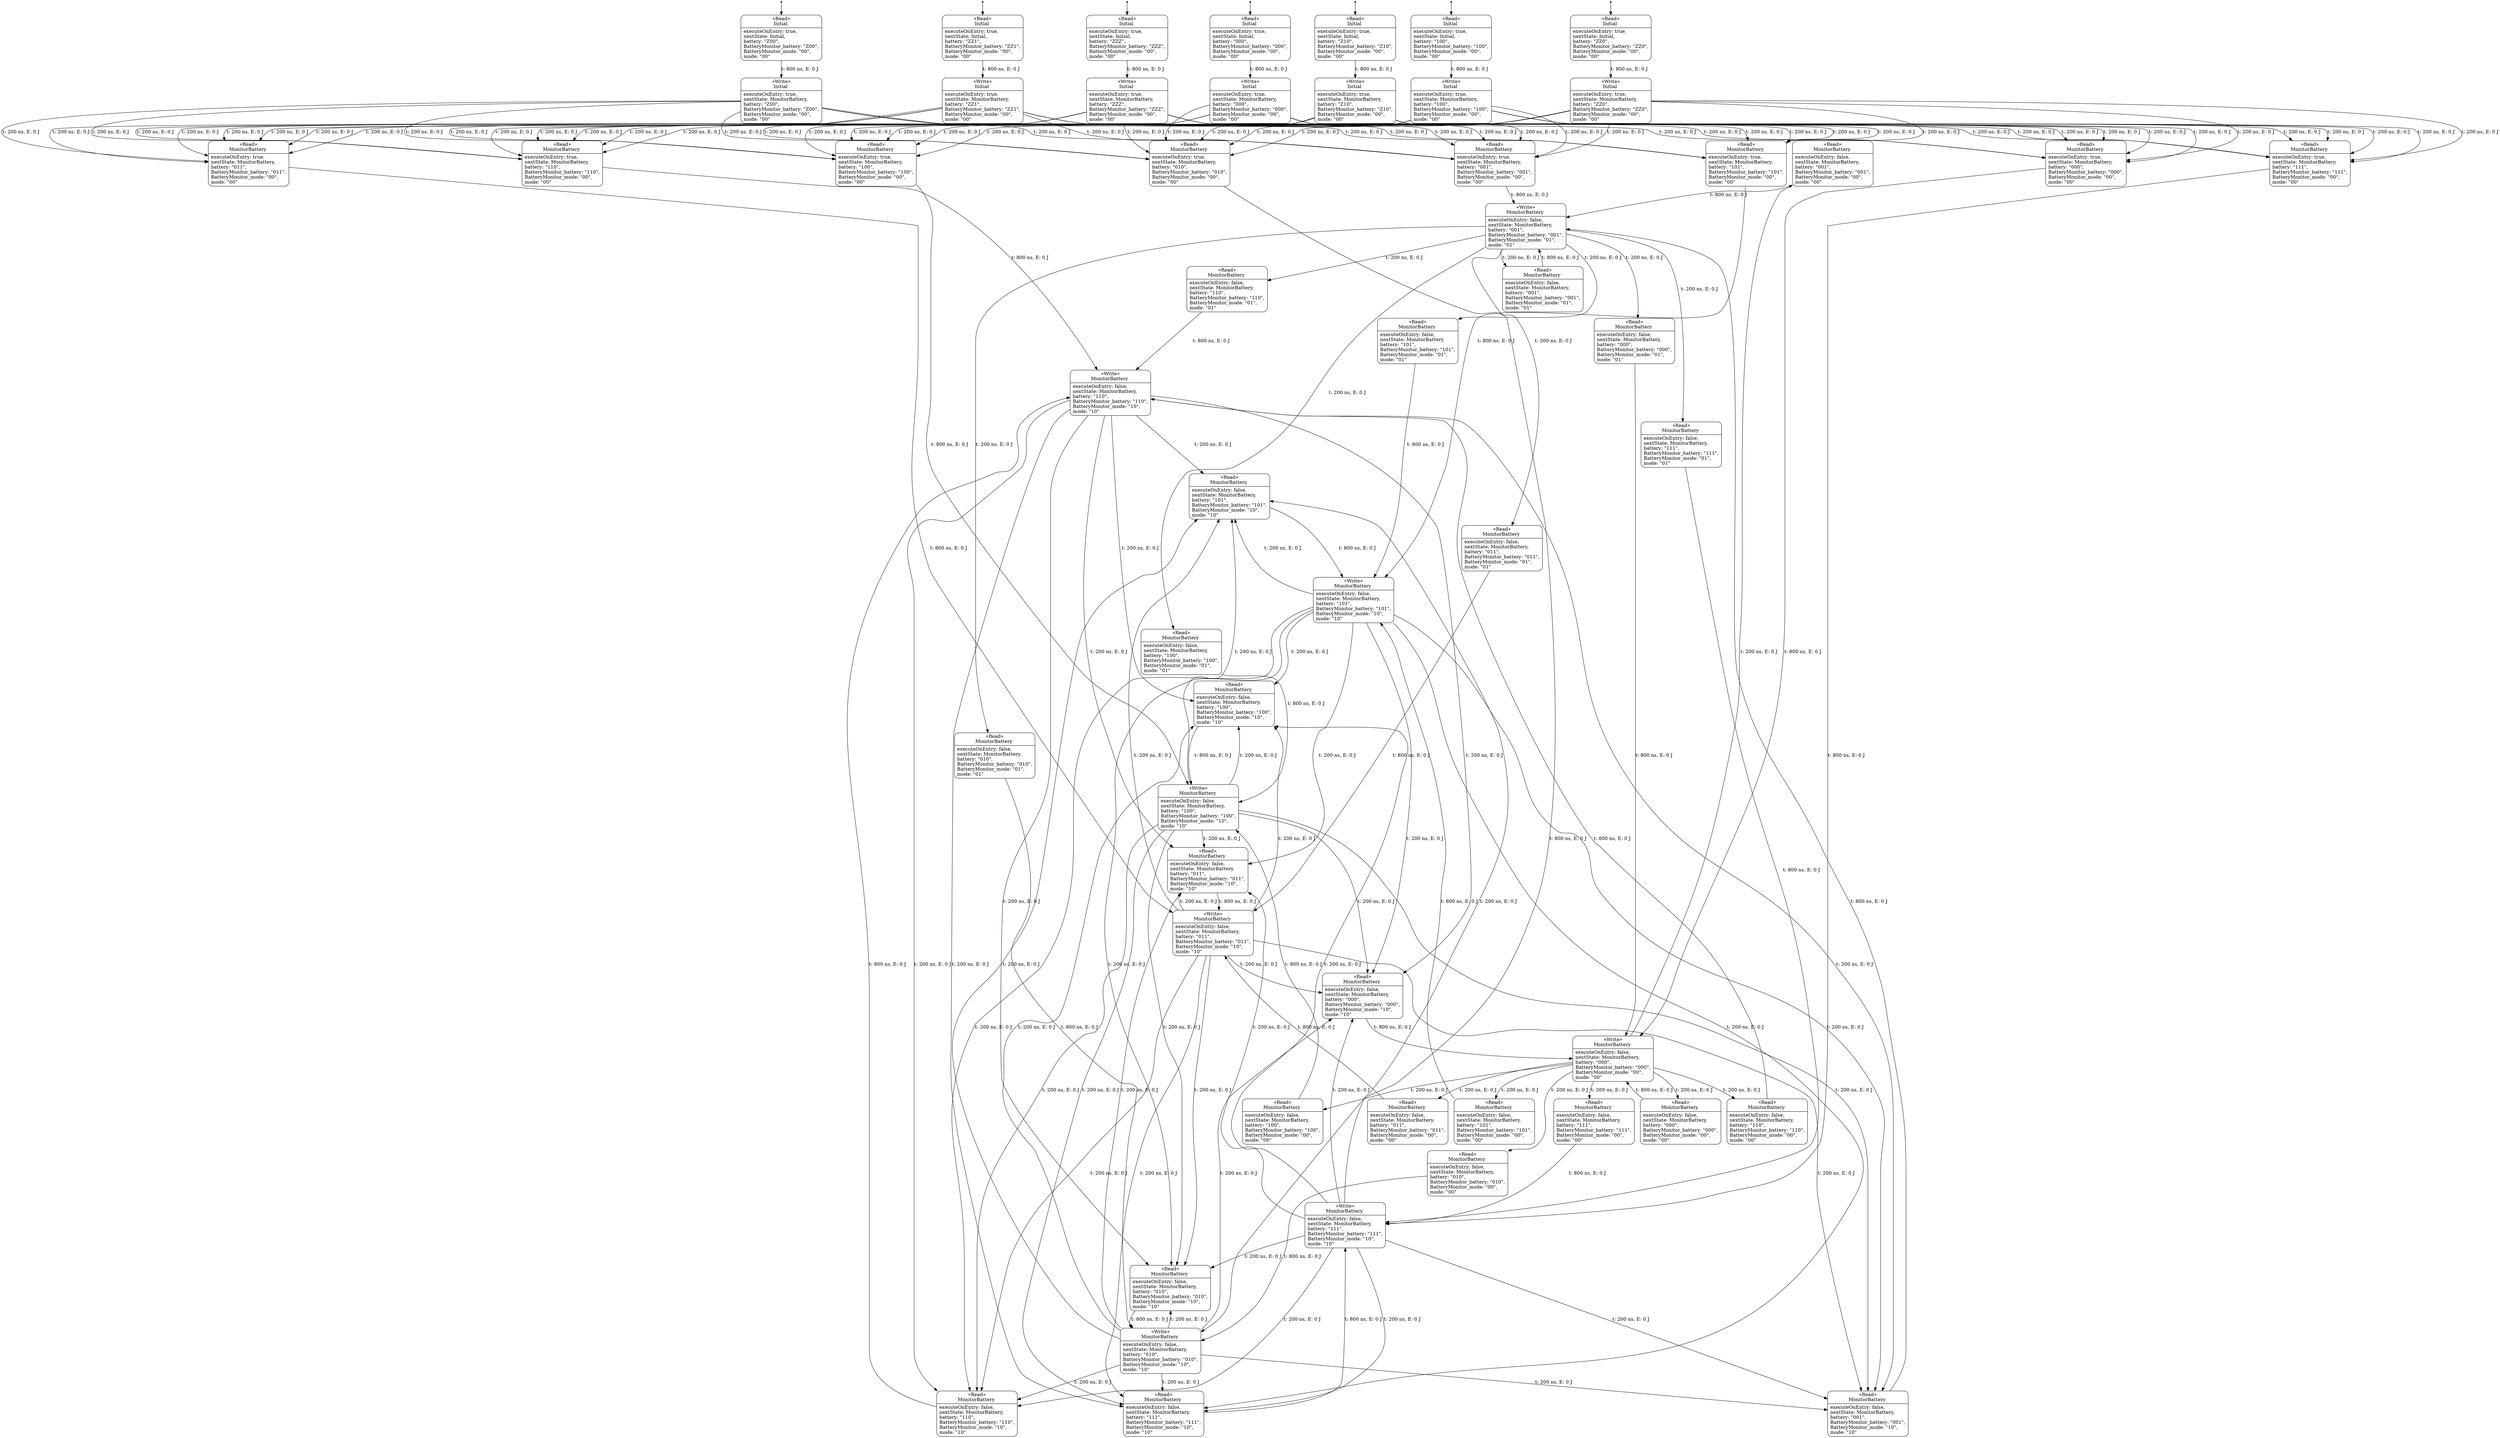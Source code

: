 digraph {
    "0" [style=rounded shape=record label="{\ «Read»\nMonitorBattery | executeOnEntry: false,\lnextState: MonitorBattery,\lbattery: \"001\",\lBatteryMonitor_battery: \"001\",\lBatteryMonitor_mode: \"00\",\lmode: \"00\"\l}"]
    "1" [style=rounded shape=record label="{\ «Read»\nMonitorBattery | executeOnEntry: false,\lnextState: MonitorBattery,\lbattery: \"001\",\lBatteryMonitor_battery: \"001\",\lBatteryMonitor_mode: \"10\",\lmode: \"10\"\l}"]
    "2" [style=rounded shape=record label="{\ «Write»\nMonitorBattery | executeOnEntry: false,\lnextState: MonitorBattery,\lbattery: \"010\",\lBatteryMonitor_battery: \"010\",\lBatteryMonitor_mode: \"10\",\lmode: \"10\"\l}"]
    "3" [style=rounded shape=record label="{\ «Write»\nInitial | executeOnEntry: true,\lnextState: MonitorBattery,\lbattery: \"Z10\",\lBatteryMonitor_battery: \"Z10\",\lBatteryMonitor_mode: \"00\",\lmode: \"00\"\l}"]
    "4" [style=rounded shape=record label="{\ «Read»\nMonitorBattery | executeOnEntry: false,\lnextState: MonitorBattery,\lbattery: \"110\",\lBatteryMonitor_battery: \"110\",\lBatteryMonitor_mode: \"01\",\lmode: \"01\"\l}"]
    "5" [style=rounded shape=record label="{\ «Read»\nMonitorBattery | executeOnEntry: false,\lnextState: MonitorBattery,\lbattery: \"101\",\lBatteryMonitor_battery: \"101\",\lBatteryMonitor_mode: \"10\",\lmode: \"10\"\l}"]
    "6" [style=rounded shape=record label="{\ «Read»\nMonitorBattery | executeOnEntry: false,\lnextState: MonitorBattery,\lbattery: \"010\",\lBatteryMonitor_battery: \"010\",\lBatteryMonitor_mode: \"01\",\lmode: \"01\"\l}"]
    "7" [style=rounded shape=record label="{\ «Read»\nMonitorBattery | executeOnEntry: false,\lnextState: MonitorBattery,\lbattery: \"001\",\lBatteryMonitor_battery: \"001\",\lBatteryMonitor_mode: \"01\",\lmode: \"01\"\l}"]
    "8" [style=rounded shape=record label="{\ «Write»\nMonitorBattery | executeOnEntry: false,\lnextState: MonitorBattery,\lbattery: \"101\",\lBatteryMonitor_battery: \"101\",\lBatteryMonitor_mode: \"10\",\lmode: \"10\"\l}"]
    "9" [style=rounded shape=record label="{\ «Write»\nMonitorBattery | executeOnEntry: false,\lnextState: MonitorBattery,\lbattery: \"100\",\lBatteryMonitor_battery: \"100\",\lBatteryMonitor_mode: \"10\",\lmode: \"10\"\l}"]
    "10" [style=rounded shape=record label="{\ «Read»\nMonitorBattery | executeOnEntry: false,\lnextState: MonitorBattery,\lbattery: \"010\",\lBatteryMonitor_battery: \"010\",\lBatteryMonitor_mode: \"10\",\lmode: \"10\"\l}"]
    "11" [style=rounded shape=record label="{\ «Read»\nMonitorBattery | executeOnEntry: false,\lnextState: MonitorBattery,\lbattery: \"110\",\lBatteryMonitor_battery: \"110\",\lBatteryMonitor_mode: \"10\",\lmode: \"10\"\l}"]
    "12" [style=rounded shape=record label="{\ «Read»\nMonitorBattery | executeOnEntry: false,\lnextState: MonitorBattery,\lbattery: \"011\",\lBatteryMonitor_battery: \"011\",\lBatteryMonitor_mode: \"01\",\lmode: \"01\"\l}"]
    "13-0" [shape=point]
    "13" [style=rounded shape=record label="{\ «Read»\nInitial | executeOnEntry: true,\lnextState: Initial,\lbattery: \"ZZ0\",\lBatteryMonitor_battery: \"ZZ0\",\lBatteryMonitor_mode: \"00\",\lmode: \"00\"\l}"]
    "13-0" -> "13"
    "14" [style=rounded shape=record label="{\ «Read»\nMonitorBattery | executeOnEntry: false,\lnextState: MonitorBattery,\lbattery: \"110\",\lBatteryMonitor_battery: \"110\",\lBatteryMonitor_mode: \"00\",\lmode: \"00\"\l}"]
    "15" [style=rounded shape=record label="{\ «Read»\nMonitorBattery | executeOnEntry: false,\lnextState: MonitorBattery,\lbattery: \"111\",\lBatteryMonitor_battery: \"111\",\lBatteryMonitor_mode: \"01\",\lmode: \"01\"\l}"]
    "16" [style=rounded shape=record label="{\ «Read»\nMonitorBattery | executeOnEntry: false,\lnextState: MonitorBattery,\lbattery: \"111\",\lBatteryMonitor_battery: \"111\",\lBatteryMonitor_mode: \"10\",\lmode: \"10\"\l}"]
    "17" [style=rounded shape=record label="{\ «Read»\nMonitorBattery | executeOnEntry: false,\lnextState: MonitorBattery,\lbattery: \"000\",\lBatteryMonitor_battery: \"000\",\lBatteryMonitor_mode: \"10\",\lmode: \"10\"\l}"]
    "18" [style=rounded shape=record label="{\ «Read»\nMonitorBattery | executeOnEntry: false,\lnextState: MonitorBattery,\lbattery: \"011\",\lBatteryMonitor_battery: \"011\",\lBatteryMonitor_mode: \"10\",\lmode: \"10\"\l}"]
    "19-0" [shape=point]
    "19" [style=rounded shape=record label="{\ «Read»\nInitial | executeOnEntry: true,\lnextState: Initial,\lbattery: \"ZZ1\",\lBatteryMonitor_battery: \"ZZ1\",\lBatteryMonitor_mode: \"00\",\lmode: \"00\"\l}"]
    "19-0" -> "19"
    "20" [style=rounded shape=record label="{\ «Read»\nMonitorBattery | executeOnEntry: true,\lnextState: MonitorBattery,\lbattery: \"011\",\lBatteryMonitor_battery: \"011\",\lBatteryMonitor_mode: \"00\",\lmode: \"00\"\l}"]
    "21" [style=rounded shape=record label="{\ «Write»\nInitial | executeOnEntry: true,\lnextState: MonitorBattery,\lbattery: \"000\",\lBatteryMonitor_battery: \"000\",\lBatteryMonitor_mode: \"00\",\lmode: \"00\"\l}"]
    "22-0" [shape=point]
    "22" [style=rounded shape=record label="{\ «Read»\nInitial | executeOnEntry: true,\lnextState: Initial,\lbattery: \"100\",\lBatteryMonitor_battery: \"100\",\lBatteryMonitor_mode: \"00\",\lmode: \"00\"\l}"]
    "22-0" -> "22"
    "23" [style=rounded shape=record label="{\ «Write»\nMonitorBattery | executeOnEntry: false,\lnextState: MonitorBattery,\lbattery: \"001\",\lBatteryMonitor_battery: \"001\",\lBatteryMonitor_mode: \"01\",\lmode: \"01\"\l}"]
    "24" [style=rounded shape=record label="{\ «Write»\nMonitorBattery | executeOnEntry: false,\lnextState: MonitorBattery,\lbattery: \"110\",\lBatteryMonitor_battery: \"110\",\lBatteryMonitor_mode: \"10\",\lmode: \"10\"\l}"]
    "25" [style=rounded shape=record label="{\ «Write»\nInitial | executeOnEntry: true,\lnextState: MonitorBattery,\lbattery: \"Z00\",\lBatteryMonitor_battery: \"Z00\",\lBatteryMonitor_mode: \"00\",\lmode: \"00\"\l}"]
    "26" [style=rounded shape=record label="{\ «Read»\nMonitorBattery | executeOnEntry: true,\lnextState: MonitorBattery,\lbattery: \"001\",\lBatteryMonitor_battery: \"001\",\lBatteryMonitor_mode: \"00\",\lmode: \"00\"\l}"]
    "27" [style=rounded shape=record label="{\ «Read»\nMonitorBattery | executeOnEntry: false,\lnextState: MonitorBattery,\lbattery: \"111\",\lBatteryMonitor_battery: \"111\",\lBatteryMonitor_mode: \"00\",\lmode: \"00\"\l}"]
    "28" [style=rounded shape=record label="{\ «Read»\nMonitorBattery | executeOnEntry: false,\lnextState: MonitorBattery,\lbattery: \"100\",\lBatteryMonitor_battery: \"100\",\lBatteryMonitor_mode: \"10\",\lmode: \"10\"\l}"]
    "29" [style=rounded shape=record label="{\ «Read»\nMonitorBattery | executeOnEntry: false,\lnextState: MonitorBattery,\lbattery: \"011\",\lBatteryMonitor_battery: \"011\",\lBatteryMonitor_mode: \"00\",\lmode: \"00\"\l}"]
    "30" [style=rounded shape=record label="{\ «Write»\nMonitorBattery | executeOnEntry: false,\lnextState: MonitorBattery,\lbattery: \"011\",\lBatteryMonitor_battery: \"011\",\lBatteryMonitor_mode: \"10\",\lmode: \"10\"\l}"]
    "31" [style=rounded shape=record label="{\ «Read»\nMonitorBattery | executeOnEntry: false,\lnextState: MonitorBattery,\lbattery: \"100\",\lBatteryMonitor_battery: \"100\",\lBatteryMonitor_mode: \"01\",\lmode: \"01\"\l}"]
    "32" [style=rounded shape=record label="{\ «Read»\nMonitorBattery | executeOnEntry: true,\lnextState: MonitorBattery,\lbattery: \"000\",\lBatteryMonitor_battery: \"000\",\lBatteryMonitor_mode: \"00\",\lmode: \"00\"\l}"]
    "33" [style=rounded shape=record label="{\ «Read»\nMonitorBattery | executeOnEntry: true,\lnextState: MonitorBattery,\lbattery: \"110\",\lBatteryMonitor_battery: \"110\",\lBatteryMonitor_mode: \"00\",\lmode: \"00\"\l}"]
    "34-0" [shape=point]
    "34" [style=rounded shape=record label="{\ «Read»\nInitial | executeOnEntry: true,\lnextState: Initial,\lbattery: \"Z00\",\lBatteryMonitor_battery: \"Z00\",\lBatteryMonitor_mode: \"00\",\lmode: \"00\"\l}"]
    "34-0" -> "34"
    "35" [style=rounded shape=record label="{\ «Read»\nMonitorBattery | executeOnEntry: false,\lnextState: MonitorBattery,\lbattery: \"000\",\lBatteryMonitor_battery: \"000\",\lBatteryMonitor_mode: \"00\",\lmode: \"00\"\l}"]
    "36" [style=rounded shape=record label="{\ «Read»\nMonitorBattery | executeOnEntry: false,\lnextState: MonitorBattery,\lbattery: \"100\",\lBatteryMonitor_battery: \"100\",\lBatteryMonitor_mode: \"00\",\lmode: \"00\"\l}"]
    "37" [style=rounded shape=record label="{\ «Read»\nMonitorBattery | executeOnEntry: true,\lnextState: MonitorBattery,\lbattery: \"101\",\lBatteryMonitor_battery: \"101\",\lBatteryMonitor_mode: \"00\",\lmode: \"00\"\l}"]
    "38" [style=rounded shape=record label="{\ «Write»\nInitial | executeOnEntry: true,\lnextState: MonitorBattery,\lbattery: \"ZZZ\",\lBatteryMonitor_battery: \"ZZZ\",\lBatteryMonitor_mode: \"00\",\lmode: \"00\"\l}"]
    "39" [style=rounded shape=record label="{\ «Write»\nMonitorBattery | executeOnEntry: false,\lnextState: MonitorBattery,\lbattery: \"111\",\lBatteryMonitor_battery: \"111\",\lBatteryMonitor_mode: \"10\",\lmode: \"10\"\l}"]
    "40" [style=rounded shape=record label="{\ «Write»\nMonitorBattery | executeOnEntry: false,\lnextState: MonitorBattery,\lbattery: \"000\",\lBatteryMonitor_battery: \"000\",\lBatteryMonitor_mode: \"00\",\lmode: \"00\"\l}"]
    "41" [style=rounded shape=record label="{\ «Read»\nMonitorBattery | executeOnEntry: false,\lnextState: MonitorBattery,\lbattery: \"101\",\lBatteryMonitor_battery: \"101\",\lBatteryMonitor_mode: \"01\",\lmode: \"01\"\l}"]
    "42" [style=rounded shape=record label="{\ «Write»\nInitial | executeOnEntry: true,\lnextState: MonitorBattery,\lbattery: \"100\",\lBatteryMonitor_battery: \"100\",\lBatteryMonitor_mode: \"00\",\lmode: \"00\"\l}"]
    "43" [style=rounded shape=record label="{\ «Read»\nMonitorBattery | executeOnEntry: true,\lnextState: MonitorBattery,\lbattery: \"010\",\lBatteryMonitor_battery: \"010\",\lBatteryMonitor_mode: \"00\",\lmode: \"00\"\l}"]
    "44" [style=rounded shape=record label="{\ «Read»\nMonitorBattery | executeOnEntry: true,\lnextState: MonitorBattery,\lbattery: \"100\",\lBatteryMonitor_battery: \"100\",\lBatteryMonitor_mode: \"00\",\lmode: \"00\"\l}"]
    "45" [style=rounded shape=record label="{\ «Read»\nMonitorBattery | executeOnEntry: true,\lnextState: MonitorBattery,\lbattery: \"111\",\lBatteryMonitor_battery: \"111\",\lBatteryMonitor_mode: \"00\",\lmode: \"00\"\l}"]
    "46" [style=rounded shape=record label="{\ «Write»\nInitial | executeOnEntry: true,\lnextState: MonitorBattery,\lbattery: \"ZZ0\",\lBatteryMonitor_battery: \"ZZ0\",\lBatteryMonitor_mode: \"00\",\lmode: \"00\"\l}"]
    "47-0" [shape=point]
    "47" [style=rounded shape=record label="{\ «Read»\nInitial | executeOnEntry: true,\lnextState: Initial,\lbattery: \"Z10\",\lBatteryMonitor_battery: \"Z10\",\lBatteryMonitor_mode: \"00\",\lmode: \"00\"\l}"]
    "47-0" -> "47"
    "48" [style=rounded shape=record label="{\ «Write»\nInitial | executeOnEntry: true,\lnextState: MonitorBattery,\lbattery: \"ZZ1\",\lBatteryMonitor_battery: \"ZZ1\",\lBatteryMonitor_mode: \"00\",\lmode: \"00\"\l}"]
    "49-0" [shape=point]
    "49" [style=rounded shape=record label="{\ «Read»\nInitial | executeOnEntry: true,\lnextState: Initial,\lbattery: \"ZZZ\",\lBatteryMonitor_battery: \"ZZZ\",\lBatteryMonitor_mode: \"00\",\lmode: \"00\"\l}"]
    "49-0" -> "49"
    "50-0" [shape=point]
    "50" [style=rounded shape=record label="{\ «Read»\nInitial | executeOnEntry: true,\lnextState: Initial,\lbattery: \"000\",\lBatteryMonitor_battery: \"000\",\lBatteryMonitor_mode: \"00\",\lmode: \"00\"\l}"]
    "50-0" -> "50"
    "51" [style=rounded shape=record label="{\ «Read»\nMonitorBattery | executeOnEntry: false,\lnextState: MonitorBattery,\lbattery: \"000\",\lBatteryMonitor_battery: \"000\",\lBatteryMonitor_mode: \"01\",\lmode: \"01\"\l}"]
    "52" [style=rounded shape=record label="{\ «Read»\nMonitorBattery | executeOnEntry: false,\lnextState: MonitorBattery,\lbattery: \"010\",\lBatteryMonitor_battery: \"010\",\lBatteryMonitor_mode: \"00\",\lmode: \"00\"\l}"]
    "53" [style=rounded shape=record label="{\ «Read»\nMonitorBattery | executeOnEntry: false,\lnextState: MonitorBattery,\lbattery: \"101\",\lBatteryMonitor_battery: \"101\",\lBatteryMonitor_mode: \"00\",\lmode: \"00\"\l}"]
    "0" -> "23" [label="t: 800 ns, E: 0 J"]
    "1" -> "23" [label="t: 800 ns, E: 0 J"]
    "2" -> "17" [label="t: 200 ns, E: 0 J"]
    "2" -> "28" [label="t: 200 ns, E: 0 J"]
    "2" -> "10" [label="t: 200 ns, E: 0 J"]
    "2" -> "11" [label="t: 200 ns, E: 0 J"]
    "2" -> "1" [label="t: 200 ns, E: 0 J"]
    "2" -> "5" [label="t: 200 ns, E: 0 J"]
    "2" -> "18" [label="t: 200 ns, E: 0 J"]
    "2" -> "16" [label="t: 200 ns, E: 0 J"]
    "3" -> "32" [label="t: 200 ns, E: 0 J"]
    "3" -> "44" [label="t: 200 ns, E: 0 J"]
    "3" -> "43" [label="t: 200 ns, E: 0 J"]
    "3" -> "33" [label="t: 200 ns, E: 0 J"]
    "3" -> "26" [label="t: 200 ns, E: 0 J"]
    "3" -> "37" [label="t: 200 ns, E: 0 J"]
    "3" -> "20" [label="t: 200 ns, E: 0 J"]
    "3" -> "45" [label="t: 200 ns, E: 0 J"]
    "4" -> "24" [label="t: 800 ns, E: 0 J"]
    "5" -> "8" [label="t: 800 ns, E: 0 J"]
    "6" -> "2" [label="t: 800 ns, E: 0 J"]
    "7" -> "23" [label="t: 800 ns, E: 0 J"]
    "8" -> "17" [label="t: 200 ns, E: 0 J"]
    "8" -> "28" [label="t: 200 ns, E: 0 J"]
    "8" -> "10" [label="t: 200 ns, E: 0 J"]
    "8" -> "11" [label="t: 200 ns, E: 0 J"]
    "8" -> "1" [label="t: 200 ns, E: 0 J"]
    "8" -> "5" [label="t: 200 ns, E: 0 J"]
    "8" -> "18" [label="t: 200 ns, E: 0 J"]
    "8" -> "16" [label="t: 200 ns, E: 0 J"]
    "9" -> "17" [label="t: 200 ns, E: 0 J"]
    "9" -> "28" [label="t: 200 ns, E: 0 J"]
    "9" -> "10" [label="t: 200 ns, E: 0 J"]
    "9" -> "11" [label="t: 200 ns, E: 0 J"]
    "9" -> "1" [label="t: 200 ns, E: 0 J"]
    "9" -> "5" [label="t: 200 ns, E: 0 J"]
    "9" -> "18" [label="t: 200 ns, E: 0 J"]
    "9" -> "16" [label="t: 200 ns, E: 0 J"]
    "10" -> "2" [label="t: 800 ns, E: 0 J"]
    "11" -> "24" [label="t: 800 ns, E: 0 J"]
    "12" -> "30" [label="t: 800 ns, E: 0 J"]
    "13" -> "46" [label="t: 800 ns, E: 0 J"]
    "14" -> "24" [label="t: 800 ns, E: 0 J"]
    "15" -> "39" [label="t: 800 ns, E: 0 J"]
    "16" -> "39" [label="t: 800 ns, E: 0 J"]
    "17" -> "40" [label="t: 800 ns, E: 0 J"]
    "18" -> "30" [label="t: 800 ns, E: 0 J"]
    "19" -> "48" [label="t: 800 ns, E: 0 J"]
    "20" -> "30" [label="t: 800 ns, E: 0 J"]
    "21" -> "32" [label="t: 200 ns, E: 0 J"]
    "21" -> "44" [label="t: 200 ns, E: 0 J"]
    "21" -> "43" [label="t: 200 ns, E: 0 J"]
    "21" -> "33" [label="t: 200 ns, E: 0 J"]
    "21" -> "26" [label="t: 200 ns, E: 0 J"]
    "21" -> "37" [label="t: 200 ns, E: 0 J"]
    "21" -> "20" [label="t: 200 ns, E: 0 J"]
    "21" -> "45" [label="t: 200 ns, E: 0 J"]
    "22" -> "42" [label="t: 800 ns, E: 0 J"]
    "23" -> "51" [label="t: 200 ns, E: 0 J"]
    "23" -> "31" [label="t: 200 ns, E: 0 J"]
    "23" -> "6" [label="t: 200 ns, E: 0 J"]
    "23" -> "4" [label="t: 200 ns, E: 0 J"]
    "23" -> "7" [label="t: 200 ns, E: 0 J"]
    "23" -> "41" [label="t: 200 ns, E: 0 J"]
    "23" -> "12" [label="t: 200 ns, E: 0 J"]
    "23" -> "15" [label="t: 200 ns, E: 0 J"]
    "24" -> "17" [label="t: 200 ns, E: 0 J"]
    "24" -> "28" [label="t: 200 ns, E: 0 J"]
    "24" -> "10" [label="t: 200 ns, E: 0 J"]
    "24" -> "11" [label="t: 200 ns, E: 0 J"]
    "24" -> "1" [label="t: 200 ns, E: 0 J"]
    "24" -> "5" [label="t: 200 ns, E: 0 J"]
    "24" -> "18" [label="t: 200 ns, E: 0 J"]
    "24" -> "16" [label="t: 200 ns, E: 0 J"]
    "25" -> "32" [label="t: 200 ns, E: 0 J"]
    "25" -> "44" [label="t: 200 ns, E: 0 J"]
    "25" -> "43" [label="t: 200 ns, E: 0 J"]
    "25" -> "33" [label="t: 200 ns, E: 0 J"]
    "25" -> "26" [label="t: 200 ns, E: 0 J"]
    "25" -> "37" [label="t: 200 ns, E: 0 J"]
    "25" -> "20" [label="t: 200 ns, E: 0 J"]
    "25" -> "45" [label="t: 200 ns, E: 0 J"]
    "26" -> "23" [label="t: 800 ns, E: 0 J"]
    "27" -> "39" [label="t: 800 ns, E: 0 J"]
    "28" -> "9" [label="t: 800 ns, E: 0 J"]
    "29" -> "30" [label="t: 800 ns, E: 0 J"]
    "30" -> "17" [label="t: 200 ns, E: 0 J"]
    "30" -> "28" [label="t: 200 ns, E: 0 J"]
    "30" -> "10" [label="t: 200 ns, E: 0 J"]
    "30" -> "11" [label="t: 200 ns, E: 0 J"]
    "30" -> "1" [label="t: 200 ns, E: 0 J"]
    "30" -> "5" [label="t: 200 ns, E: 0 J"]
    "30" -> "18" [label="t: 200 ns, E: 0 J"]
    "30" -> "16" [label="t: 200 ns, E: 0 J"]
    "31" -> "9" [label="t: 800 ns, E: 0 J"]
    "32" -> "40" [label="t: 800 ns, E: 0 J"]
    "33" -> "24" [label="t: 800 ns, E: 0 J"]
    "34" -> "25" [label="t: 800 ns, E: 0 J"]
    "35" -> "40" [label="t: 800 ns, E: 0 J"]
    "36" -> "9" [label="t: 800 ns, E: 0 J"]
    "37" -> "8" [label="t: 800 ns, E: 0 J"]
    "38" -> "32" [label="t: 200 ns, E: 0 J"]
    "38" -> "44" [label="t: 200 ns, E: 0 J"]
    "38" -> "43" [label="t: 200 ns, E: 0 J"]
    "38" -> "33" [label="t: 200 ns, E: 0 J"]
    "38" -> "26" [label="t: 200 ns, E: 0 J"]
    "38" -> "37" [label="t: 200 ns, E: 0 J"]
    "38" -> "20" [label="t: 200 ns, E: 0 J"]
    "38" -> "45" [label="t: 200 ns, E: 0 J"]
    "39" -> "17" [label="t: 200 ns, E: 0 J"]
    "39" -> "28" [label="t: 200 ns, E: 0 J"]
    "39" -> "10" [label="t: 200 ns, E: 0 J"]
    "39" -> "11" [label="t: 200 ns, E: 0 J"]
    "39" -> "1" [label="t: 200 ns, E: 0 J"]
    "39" -> "5" [label="t: 200 ns, E: 0 J"]
    "39" -> "18" [label="t: 200 ns, E: 0 J"]
    "39" -> "16" [label="t: 200 ns, E: 0 J"]
    "40" -> "35" [label="t: 200 ns, E: 0 J"]
    "40" -> "36" [label="t: 200 ns, E: 0 J"]
    "40" -> "52" [label="t: 200 ns, E: 0 J"]
    "40" -> "14" [label="t: 200 ns, E: 0 J"]
    "40" -> "0" [label="t: 200 ns, E: 0 J"]
    "40" -> "53" [label="t: 200 ns, E: 0 J"]
    "40" -> "29" [label="t: 200 ns, E: 0 J"]
    "40" -> "27" [label="t: 200 ns, E: 0 J"]
    "41" -> "8" [label="t: 800 ns, E: 0 J"]
    "42" -> "32" [label="t: 200 ns, E: 0 J"]
    "42" -> "44" [label="t: 200 ns, E: 0 J"]
    "42" -> "43" [label="t: 200 ns, E: 0 J"]
    "42" -> "33" [label="t: 200 ns, E: 0 J"]
    "42" -> "26" [label="t: 200 ns, E: 0 J"]
    "42" -> "37" [label="t: 200 ns, E: 0 J"]
    "42" -> "20" [label="t: 200 ns, E: 0 J"]
    "42" -> "45" [label="t: 200 ns, E: 0 J"]
    "43" -> "2" [label="t: 800 ns, E: 0 J"]
    "44" -> "9" [label="t: 800 ns, E: 0 J"]
    "45" -> "39" [label="t: 800 ns, E: 0 J"]
    "46" -> "32" [label="t: 200 ns, E: 0 J"]
    "46" -> "44" [label="t: 200 ns, E: 0 J"]
    "46" -> "43" [label="t: 200 ns, E: 0 J"]
    "46" -> "33" [label="t: 200 ns, E: 0 J"]
    "46" -> "26" [label="t: 200 ns, E: 0 J"]
    "46" -> "37" [label="t: 200 ns, E: 0 J"]
    "46" -> "20" [label="t: 200 ns, E: 0 J"]
    "46" -> "45" [label="t: 200 ns, E: 0 J"]
    "47" -> "3" [label="t: 800 ns, E: 0 J"]
    "48" -> "32" [label="t: 200 ns, E: 0 J"]
    "48" -> "44" [label="t: 200 ns, E: 0 J"]
    "48" -> "43" [label="t: 200 ns, E: 0 J"]
    "48" -> "33" [label="t: 200 ns, E: 0 J"]
    "48" -> "26" [label="t: 200 ns, E: 0 J"]
    "48" -> "37" [label="t: 200 ns, E: 0 J"]
    "48" -> "20" [label="t: 200 ns, E: 0 J"]
    "48" -> "45" [label="t: 200 ns, E: 0 J"]
    "49" -> "38" [label="t: 800 ns, E: 0 J"]
    "50" -> "21" [label="t: 800 ns, E: 0 J"]
    "51" -> "40" [label="t: 800 ns, E: 0 J"]
    "52" -> "2" [label="t: 800 ns, E: 0 J"]
    "53" -> "8" [label="t: 800 ns, E: 0 J"]
}